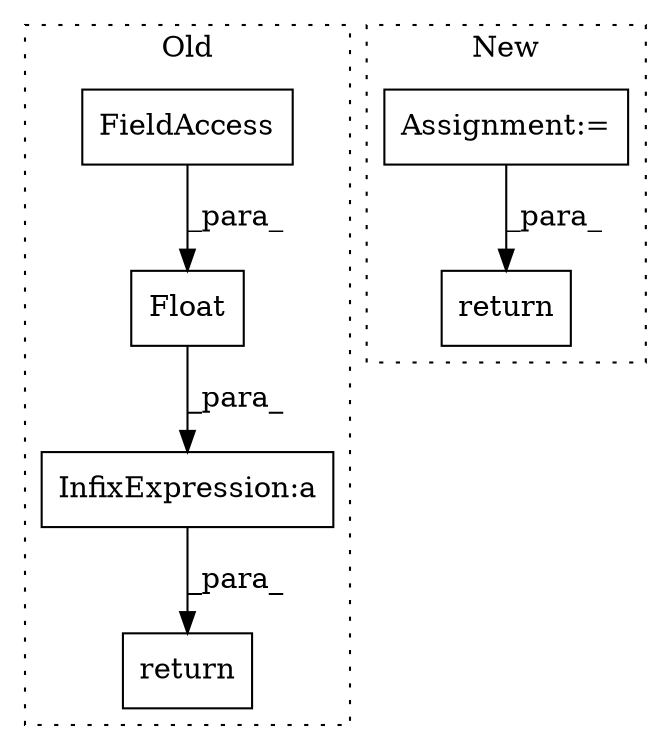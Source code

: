 digraph G {
subgraph cluster0 {
1 [label="Float" a="32" s="18282,18290" l="6,1" shape="box"];
3 [label="return" a="41" s="18247" l="7" shape="box"];
5 [label="InfixExpression:a" a="27" s="18273" l="3" shape="box"];
6 [label="FieldAccess" a="22" s="18288" l="2" shape="box"];
label = "Old";
style="dotted";
}
subgraph cluster1 {
2 [label="return" a="41" s="18547" l="7" shape="box"];
4 [label="Assignment:=" a="7" s="18515" l="1" shape="box"];
label = "New";
style="dotted";
}
1 -> 5 [label="_para_"];
4 -> 2 [label="_para_"];
5 -> 3 [label="_para_"];
6 -> 1 [label="_para_"];
}